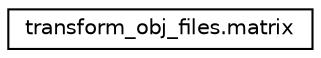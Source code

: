digraph "Graphical Class Hierarchy"
{
 // LATEX_PDF_SIZE
  edge [fontname="Helvetica",fontsize="10",labelfontname="Helvetica",labelfontsize="10"];
  node [fontname="Helvetica",fontsize="10",shape=record];
  rankdir="LR";
  Node0 [label="transform_obj_files.matrix",height=0.2,width=0.4,color="black", fillcolor="white", style="filled",URL="$classtransform__obj__files_1_1matrix.html",tooltip=" "];
}
